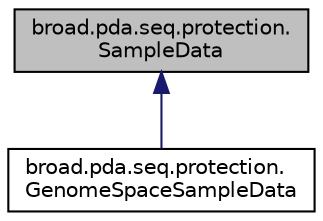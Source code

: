 digraph "broad.pda.seq.protection.SampleData"
{
  edge [fontname="Helvetica",fontsize="10",labelfontname="Helvetica",labelfontsize="10"];
  node [fontname="Helvetica",fontsize="10",shape=record];
  Node1 [label="broad.pda.seq.protection.\lSampleData",height=0.2,width=0.4,color="black", fillcolor="grey75", style="filled" fontcolor="black"];
  Node1 -> Node2 [dir="back",color="midnightblue",fontsize="10",style="solid",fontname="Helvetica"];
  Node2 [label="broad.pda.seq.protection.\lGenomeSpaceSampleData",height=0.2,width=0.4,color="black", fillcolor="white", style="filled",URL="$classbroad_1_1pda_1_1seq_1_1protection_1_1_genome_space_sample_data.html"];
}
